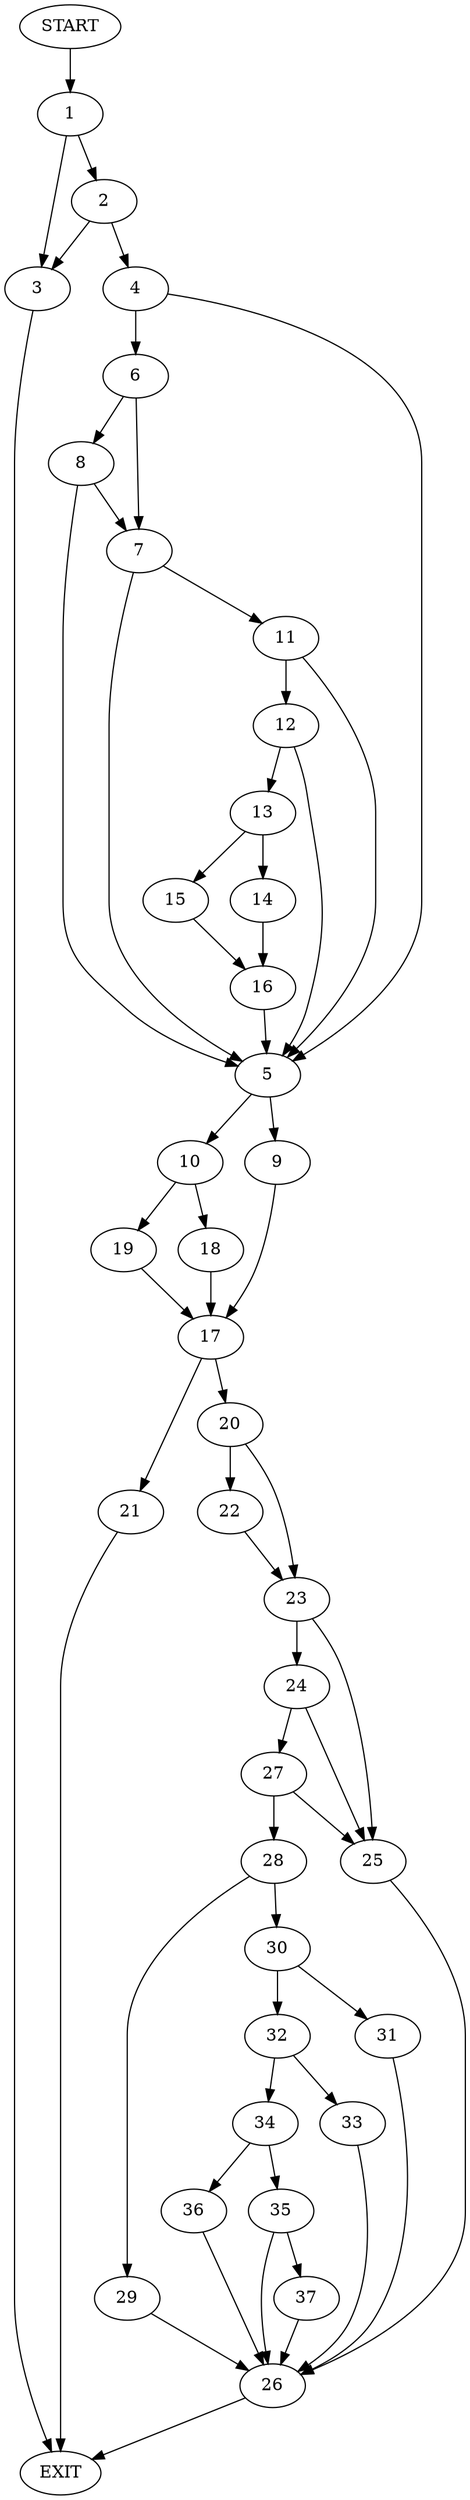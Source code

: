 digraph {
0 [label="START"]
38 [label="EXIT"]
0 -> 1
1 -> 2
1 -> 3
3 -> 38
2 -> 3
2 -> 4
4 -> 5
4 -> 6
6 -> 7
6 -> 8
5 -> 9
5 -> 10
8 -> 5
8 -> 7
7 -> 11
7 -> 5
11 -> 5
11 -> 12
12 -> 13
12 -> 5
13 -> 14
13 -> 15
15 -> 16
14 -> 16
16 -> 5
9 -> 17
10 -> 18
10 -> 19
18 -> 17
19 -> 17
17 -> 20
17 -> 21
20 -> 22
20 -> 23
21 -> 38
23 -> 24
23 -> 25
22 -> 23
25 -> 26
24 -> 27
24 -> 25
27 -> 28
27 -> 25
28 -> 29
28 -> 30
26 -> 38
30 -> 31
30 -> 32
29 -> 26
31 -> 26
32 -> 33
32 -> 34
33 -> 26
34 -> 35
34 -> 36
35 -> 26
35 -> 37
36 -> 26
37 -> 26
}
